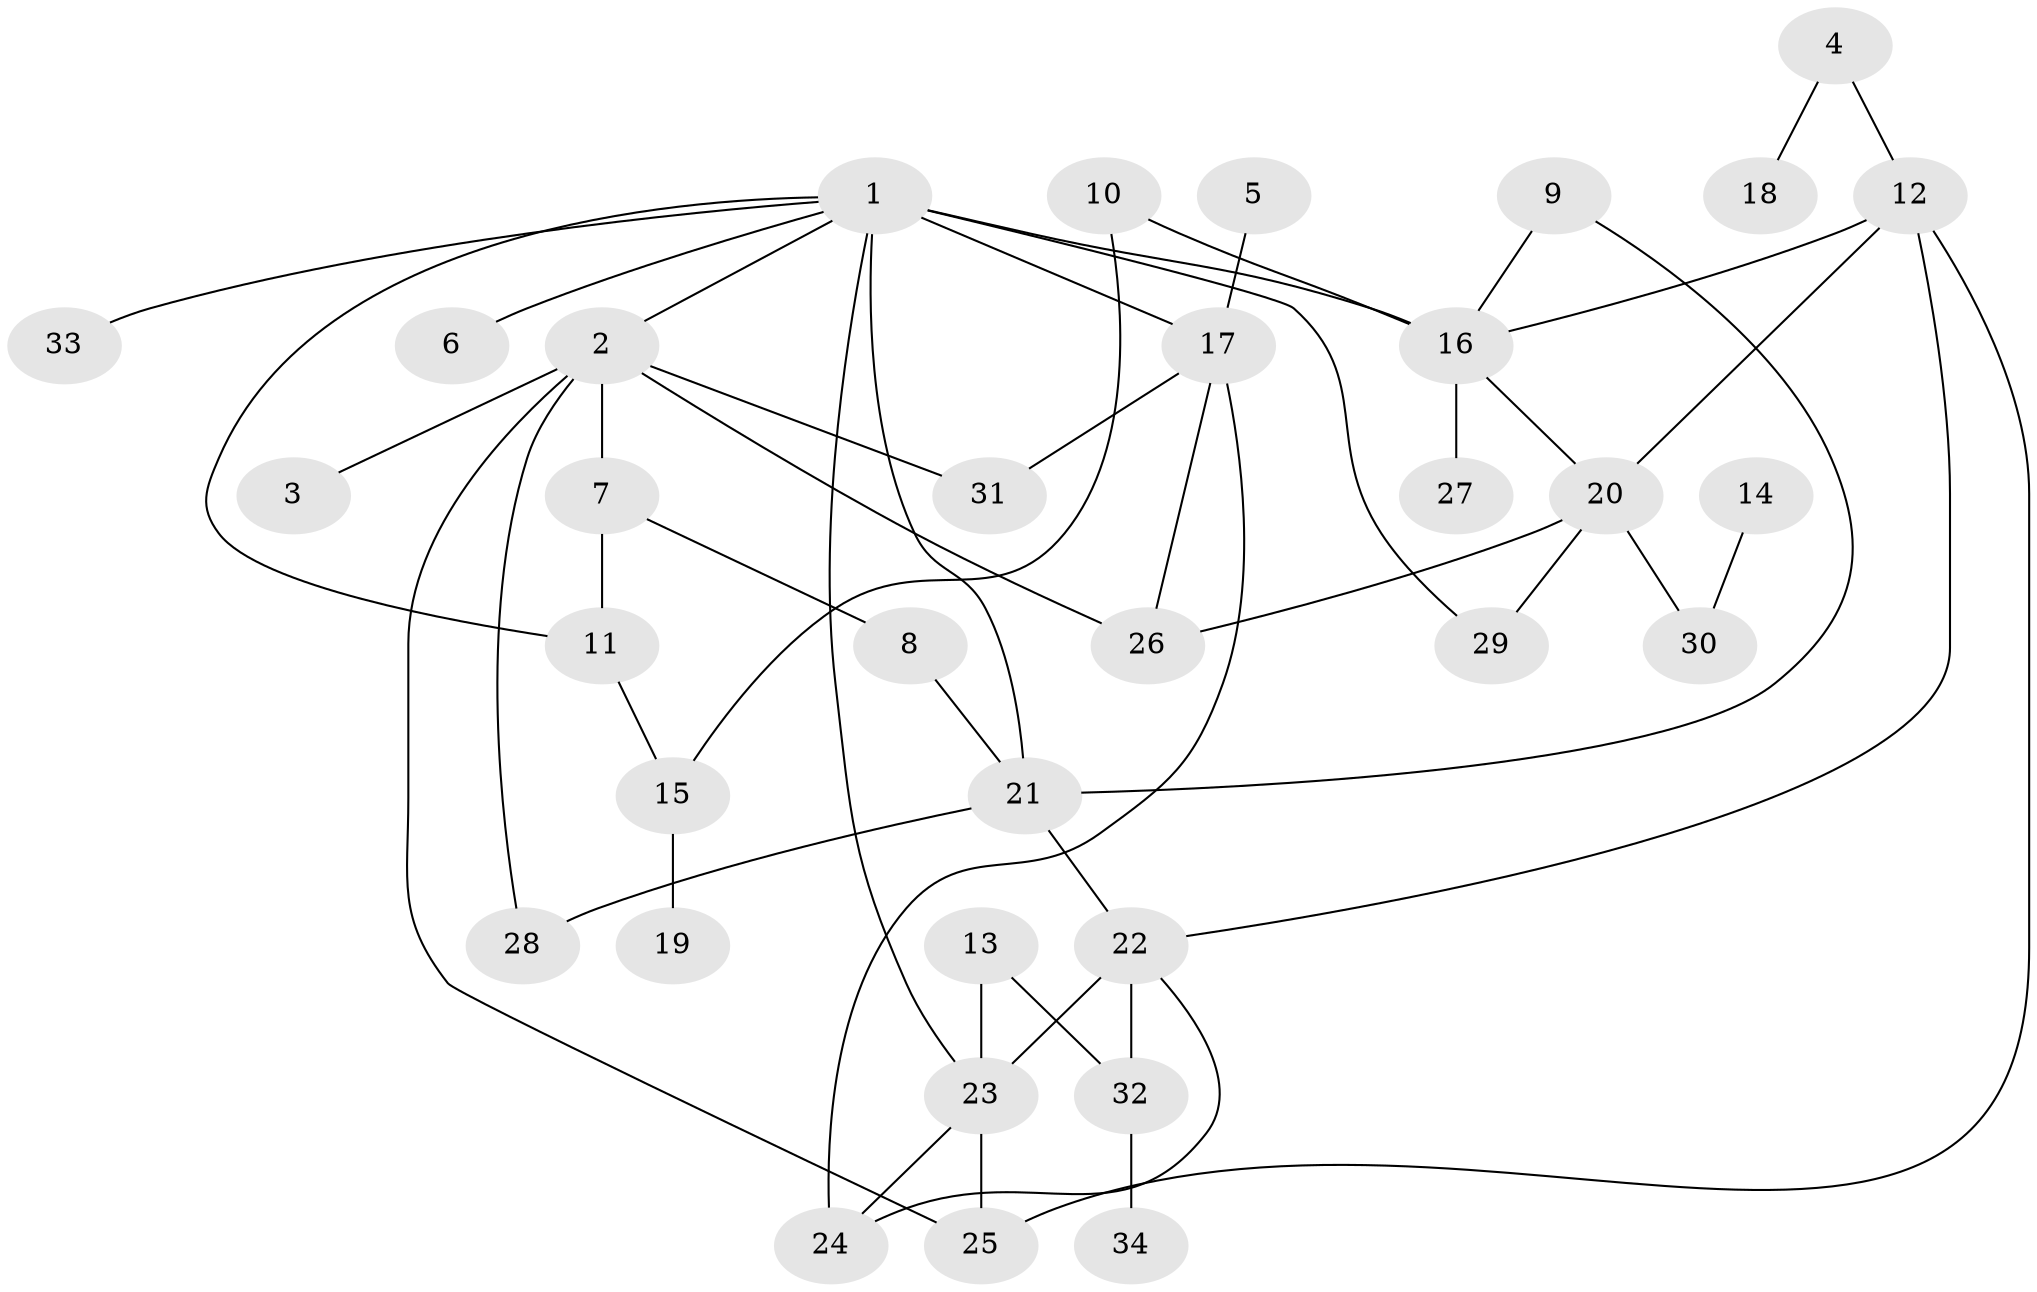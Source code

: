 // original degree distribution, {6: 0.08955223880597014, 3: 0.23880597014925373, 2: 0.3582089552238806, 4: 0.07462686567164178, 5: 0.014925373134328358, 1: 0.22388059701492538}
// Generated by graph-tools (version 1.1) at 2025/25/03/09/25 03:25:30]
// undirected, 34 vertices, 50 edges
graph export_dot {
graph [start="1"]
  node [color=gray90,style=filled];
  1;
  2;
  3;
  4;
  5;
  6;
  7;
  8;
  9;
  10;
  11;
  12;
  13;
  14;
  15;
  16;
  17;
  18;
  19;
  20;
  21;
  22;
  23;
  24;
  25;
  26;
  27;
  28;
  29;
  30;
  31;
  32;
  33;
  34;
  1 -- 2 [weight=1.0];
  1 -- 6 [weight=1.0];
  1 -- 11 [weight=1.0];
  1 -- 16 [weight=2.0];
  1 -- 17 [weight=1.0];
  1 -- 21 [weight=2.0];
  1 -- 23 [weight=1.0];
  1 -- 29 [weight=1.0];
  1 -- 33 [weight=1.0];
  2 -- 3 [weight=1.0];
  2 -- 7 [weight=1.0];
  2 -- 25 [weight=1.0];
  2 -- 26 [weight=1.0];
  2 -- 28 [weight=1.0];
  2 -- 31 [weight=2.0];
  4 -- 12 [weight=1.0];
  4 -- 18 [weight=1.0];
  5 -- 17 [weight=1.0];
  7 -- 8 [weight=1.0];
  7 -- 11 [weight=1.0];
  8 -- 21 [weight=1.0];
  9 -- 16 [weight=1.0];
  9 -- 21 [weight=1.0];
  10 -- 15 [weight=1.0];
  10 -- 16 [weight=1.0];
  11 -- 15 [weight=1.0];
  12 -- 16 [weight=1.0];
  12 -- 20 [weight=1.0];
  12 -- 22 [weight=1.0];
  12 -- 25 [weight=1.0];
  13 -- 23 [weight=1.0];
  13 -- 32 [weight=1.0];
  14 -- 30 [weight=1.0];
  15 -- 19 [weight=1.0];
  16 -- 20 [weight=1.0];
  16 -- 27 [weight=1.0];
  17 -- 24 [weight=1.0];
  17 -- 26 [weight=1.0];
  17 -- 31 [weight=1.0];
  20 -- 26 [weight=1.0];
  20 -- 29 [weight=1.0];
  20 -- 30 [weight=1.0];
  21 -- 22 [weight=1.0];
  21 -- 28 [weight=1.0];
  22 -- 23 [weight=1.0];
  22 -- 24 [weight=1.0];
  22 -- 32 [weight=1.0];
  23 -- 24 [weight=1.0];
  23 -- 25 [weight=1.0];
  32 -- 34 [weight=1.0];
}
